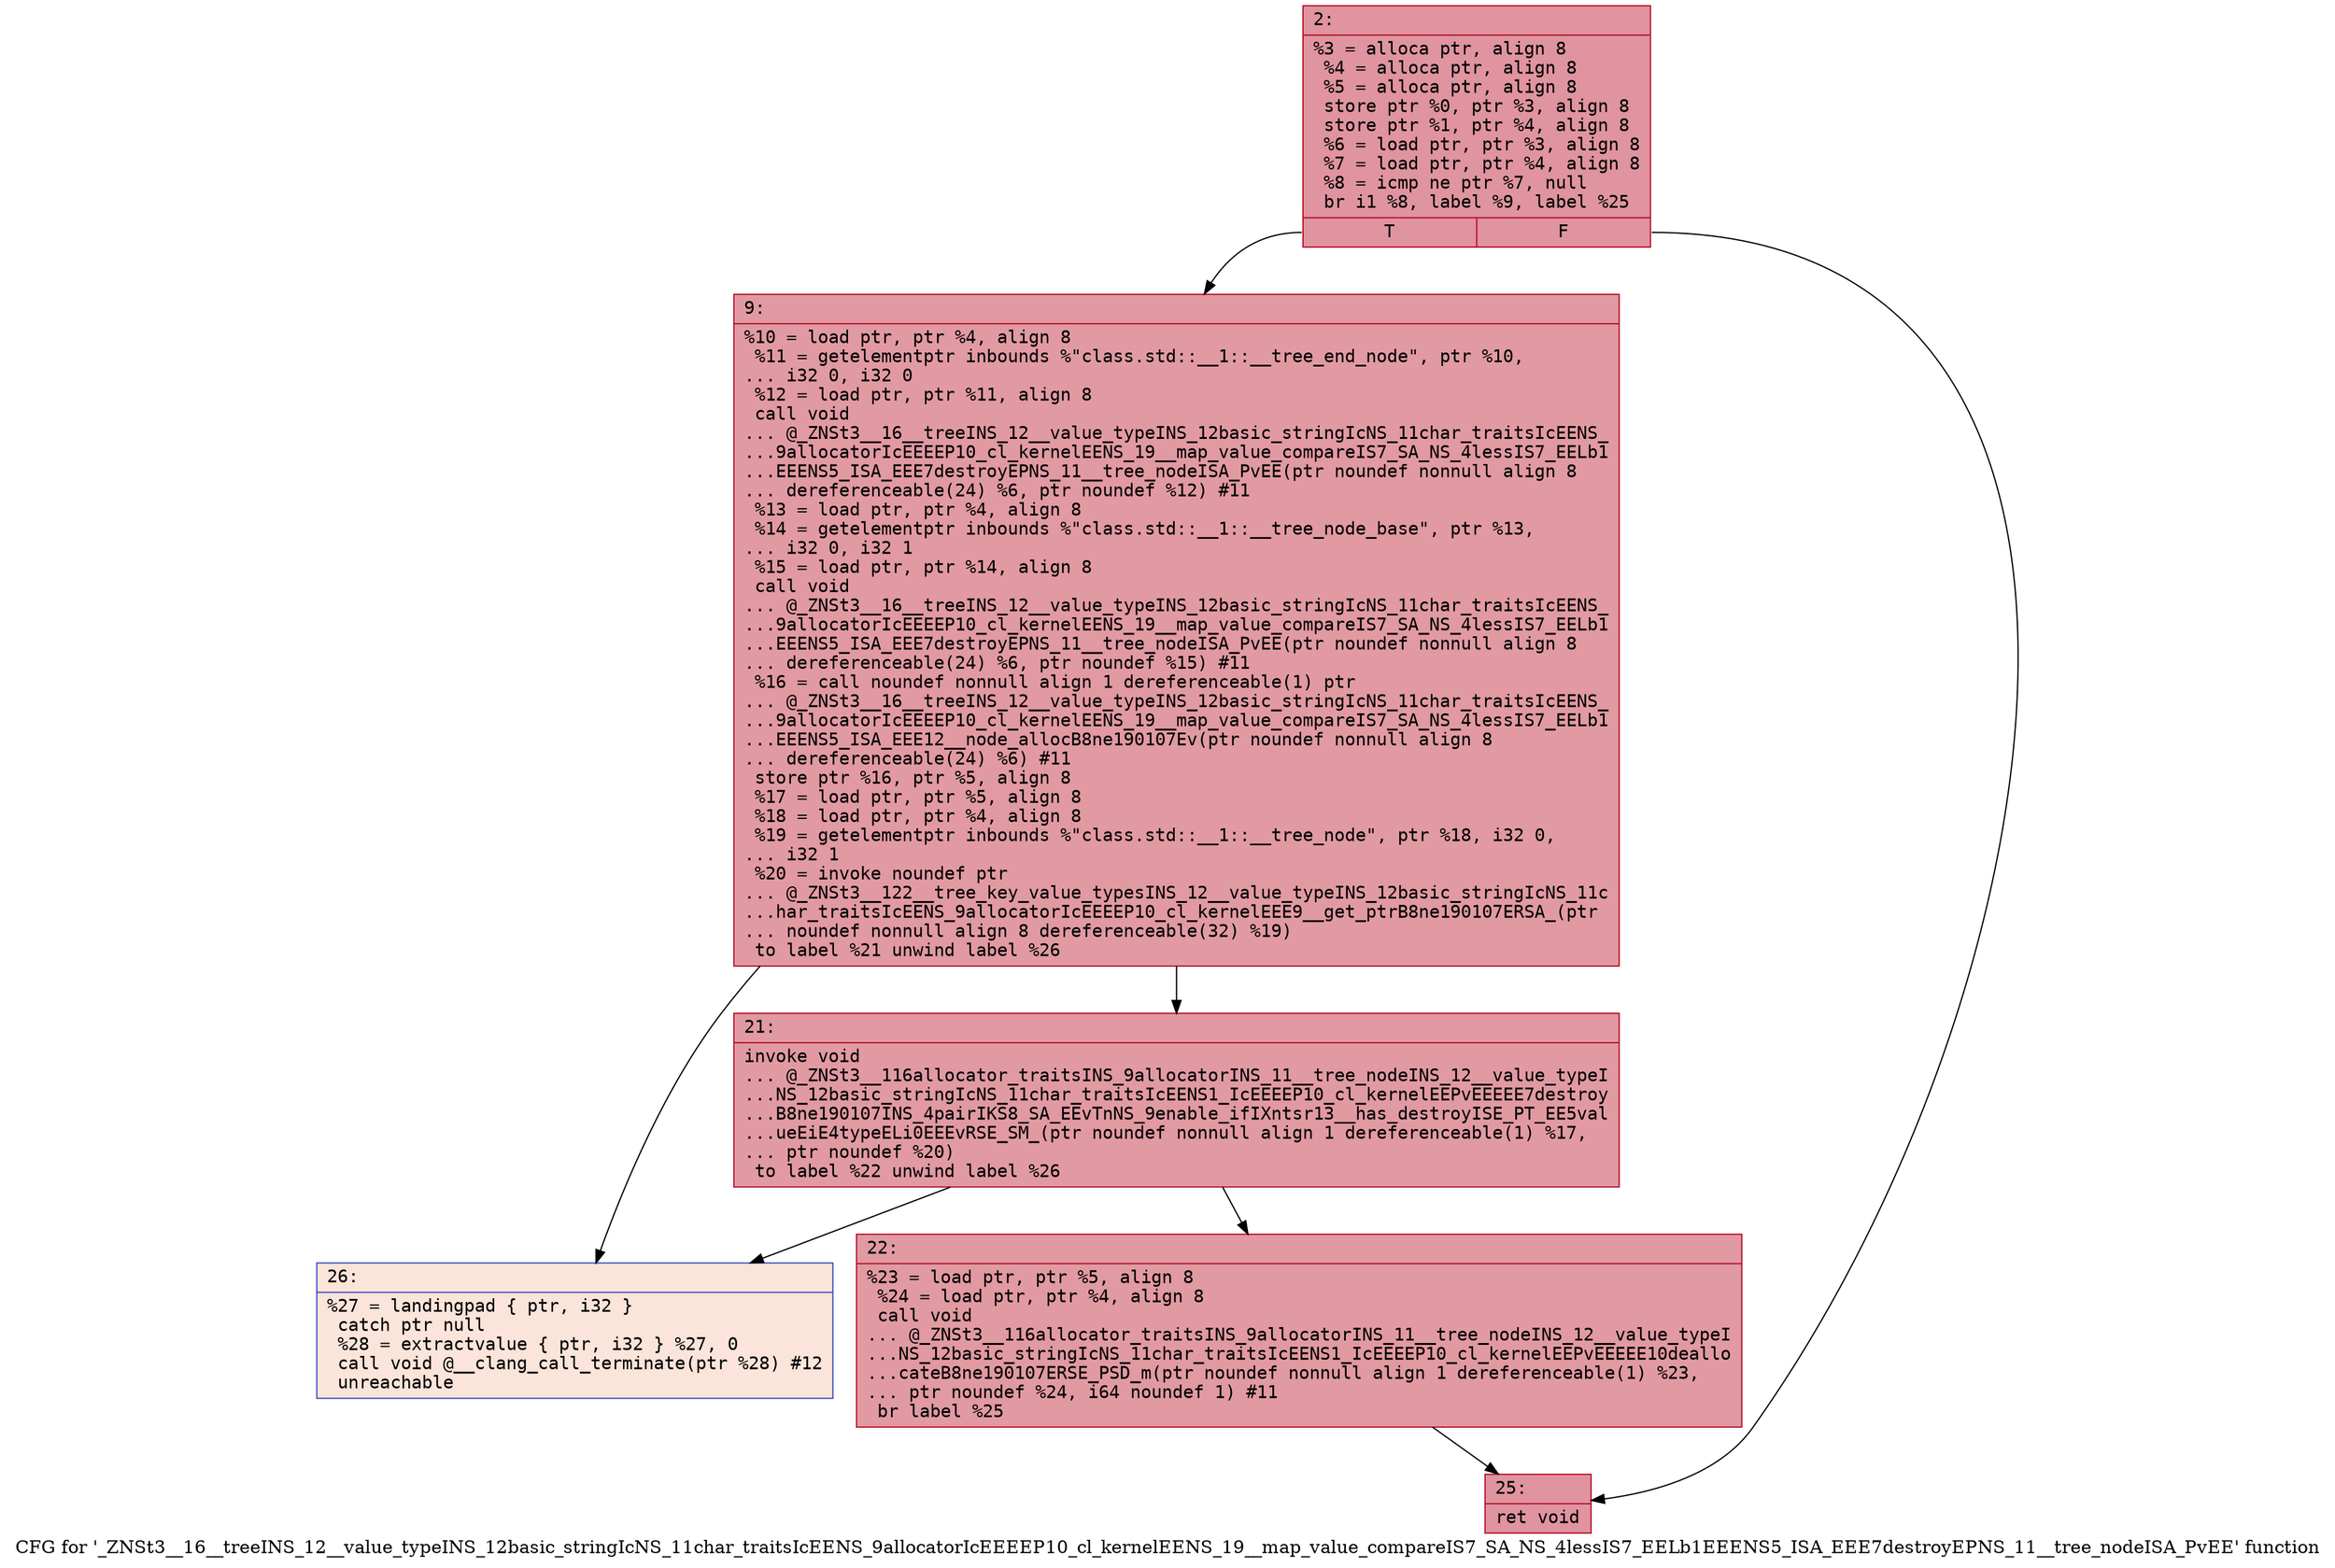 digraph "CFG for '_ZNSt3__16__treeINS_12__value_typeINS_12basic_stringIcNS_11char_traitsIcEENS_9allocatorIcEEEEP10_cl_kernelEENS_19__map_value_compareIS7_SA_NS_4lessIS7_EELb1EEENS5_ISA_EEE7destroyEPNS_11__tree_nodeISA_PvEE' function" {
	label="CFG for '_ZNSt3__16__treeINS_12__value_typeINS_12basic_stringIcNS_11char_traitsIcEENS_9allocatorIcEEEEP10_cl_kernelEENS_19__map_value_compareIS7_SA_NS_4lessIS7_EELb1EEENS5_ISA_EEE7destroyEPNS_11__tree_nodeISA_PvEE' function";

	Node0x600001382a80 [shape=record,color="#b70d28ff", style=filled, fillcolor="#b70d2870" fontname="Courier",label="{2:\l|  %3 = alloca ptr, align 8\l  %4 = alloca ptr, align 8\l  %5 = alloca ptr, align 8\l  store ptr %0, ptr %3, align 8\l  store ptr %1, ptr %4, align 8\l  %6 = load ptr, ptr %3, align 8\l  %7 = load ptr, ptr %4, align 8\l  %8 = icmp ne ptr %7, null\l  br i1 %8, label %9, label %25\l|{<s0>T|<s1>F}}"];
	Node0x600001382a80:s0 -> Node0x600001382ad0[tooltip="2 -> 9\nProbability 62.50%" ];
	Node0x600001382a80:s1 -> Node0x600001382bc0[tooltip="2 -> 25\nProbability 37.50%" ];
	Node0x600001382ad0 [shape=record,color="#b70d28ff", style=filled, fillcolor="#bb1b2c70" fontname="Courier",label="{9:\l|  %10 = load ptr, ptr %4, align 8\l  %11 = getelementptr inbounds %\"class.std::__1::__tree_end_node\", ptr %10,\l... i32 0, i32 0\l  %12 = load ptr, ptr %11, align 8\l  call void\l... @_ZNSt3__16__treeINS_12__value_typeINS_12basic_stringIcNS_11char_traitsIcEENS_\l...9allocatorIcEEEEP10_cl_kernelEENS_19__map_value_compareIS7_SA_NS_4lessIS7_EELb1\l...EEENS5_ISA_EEE7destroyEPNS_11__tree_nodeISA_PvEE(ptr noundef nonnull align 8\l... dereferenceable(24) %6, ptr noundef %12) #11\l  %13 = load ptr, ptr %4, align 8\l  %14 = getelementptr inbounds %\"class.std::__1::__tree_node_base\", ptr %13,\l... i32 0, i32 1\l  %15 = load ptr, ptr %14, align 8\l  call void\l... @_ZNSt3__16__treeINS_12__value_typeINS_12basic_stringIcNS_11char_traitsIcEENS_\l...9allocatorIcEEEEP10_cl_kernelEENS_19__map_value_compareIS7_SA_NS_4lessIS7_EELb1\l...EEENS5_ISA_EEE7destroyEPNS_11__tree_nodeISA_PvEE(ptr noundef nonnull align 8\l... dereferenceable(24) %6, ptr noundef %15) #11\l  %16 = call noundef nonnull align 1 dereferenceable(1) ptr\l... @_ZNSt3__16__treeINS_12__value_typeINS_12basic_stringIcNS_11char_traitsIcEENS_\l...9allocatorIcEEEEP10_cl_kernelEENS_19__map_value_compareIS7_SA_NS_4lessIS7_EELb1\l...EEENS5_ISA_EEE12__node_allocB8ne190107Ev(ptr noundef nonnull align 8\l... dereferenceable(24) %6) #11\l  store ptr %16, ptr %5, align 8\l  %17 = load ptr, ptr %5, align 8\l  %18 = load ptr, ptr %4, align 8\l  %19 = getelementptr inbounds %\"class.std::__1::__tree_node\", ptr %18, i32 0,\l... i32 1\l  %20 = invoke noundef ptr\l... @_ZNSt3__122__tree_key_value_typesINS_12__value_typeINS_12basic_stringIcNS_11c\l...har_traitsIcEENS_9allocatorIcEEEEP10_cl_kernelEEE9__get_ptrB8ne190107ERSA_(ptr\l... noundef nonnull align 8 dereferenceable(32) %19)\l          to label %21 unwind label %26\l}"];
	Node0x600001382ad0 -> Node0x600001382b20[tooltip="9 -> 21\nProbability 100.00%" ];
	Node0x600001382ad0 -> Node0x600001382c10[tooltip="9 -> 26\nProbability 0.00%" ];
	Node0x600001382b20 [shape=record,color="#b70d28ff", style=filled, fillcolor="#bb1b2c70" fontname="Courier",label="{21:\l|  invoke void\l... @_ZNSt3__116allocator_traitsINS_9allocatorINS_11__tree_nodeINS_12__value_typeI\l...NS_12basic_stringIcNS_11char_traitsIcEENS1_IcEEEEP10_cl_kernelEEPvEEEEE7destroy\l...B8ne190107INS_4pairIKS8_SA_EEvTnNS_9enable_ifIXntsr13__has_destroyISE_PT_EE5val\l...ueEiE4typeELi0EEEvRSE_SM_(ptr noundef nonnull align 1 dereferenceable(1) %17,\l... ptr noundef %20)\l          to label %22 unwind label %26\l}"];
	Node0x600001382b20 -> Node0x600001382b70[tooltip="21 -> 22\nProbability 100.00%" ];
	Node0x600001382b20 -> Node0x600001382c10[tooltip="21 -> 26\nProbability 0.00%" ];
	Node0x600001382b70 [shape=record,color="#b70d28ff", style=filled, fillcolor="#bb1b2c70" fontname="Courier",label="{22:\l|  %23 = load ptr, ptr %5, align 8\l  %24 = load ptr, ptr %4, align 8\l  call void\l... @_ZNSt3__116allocator_traitsINS_9allocatorINS_11__tree_nodeINS_12__value_typeI\l...NS_12basic_stringIcNS_11char_traitsIcEENS1_IcEEEEP10_cl_kernelEEPvEEEEE10deallo\l...cateB8ne190107ERSE_PSD_m(ptr noundef nonnull align 1 dereferenceable(1) %23,\l... ptr noundef %24, i64 noundef 1) #11\l  br label %25\l}"];
	Node0x600001382b70 -> Node0x600001382bc0[tooltip="22 -> 25\nProbability 100.00%" ];
	Node0x600001382bc0 [shape=record,color="#b70d28ff", style=filled, fillcolor="#b70d2870" fontname="Courier",label="{25:\l|  ret void\l}"];
	Node0x600001382c10 [shape=record,color="#3d50c3ff", style=filled, fillcolor="#f5c1a970" fontname="Courier",label="{26:\l|  %27 = landingpad \{ ptr, i32 \}\l          catch ptr null\l  %28 = extractvalue \{ ptr, i32 \} %27, 0\l  call void @__clang_call_terminate(ptr %28) #12\l  unreachable\l}"];
}
